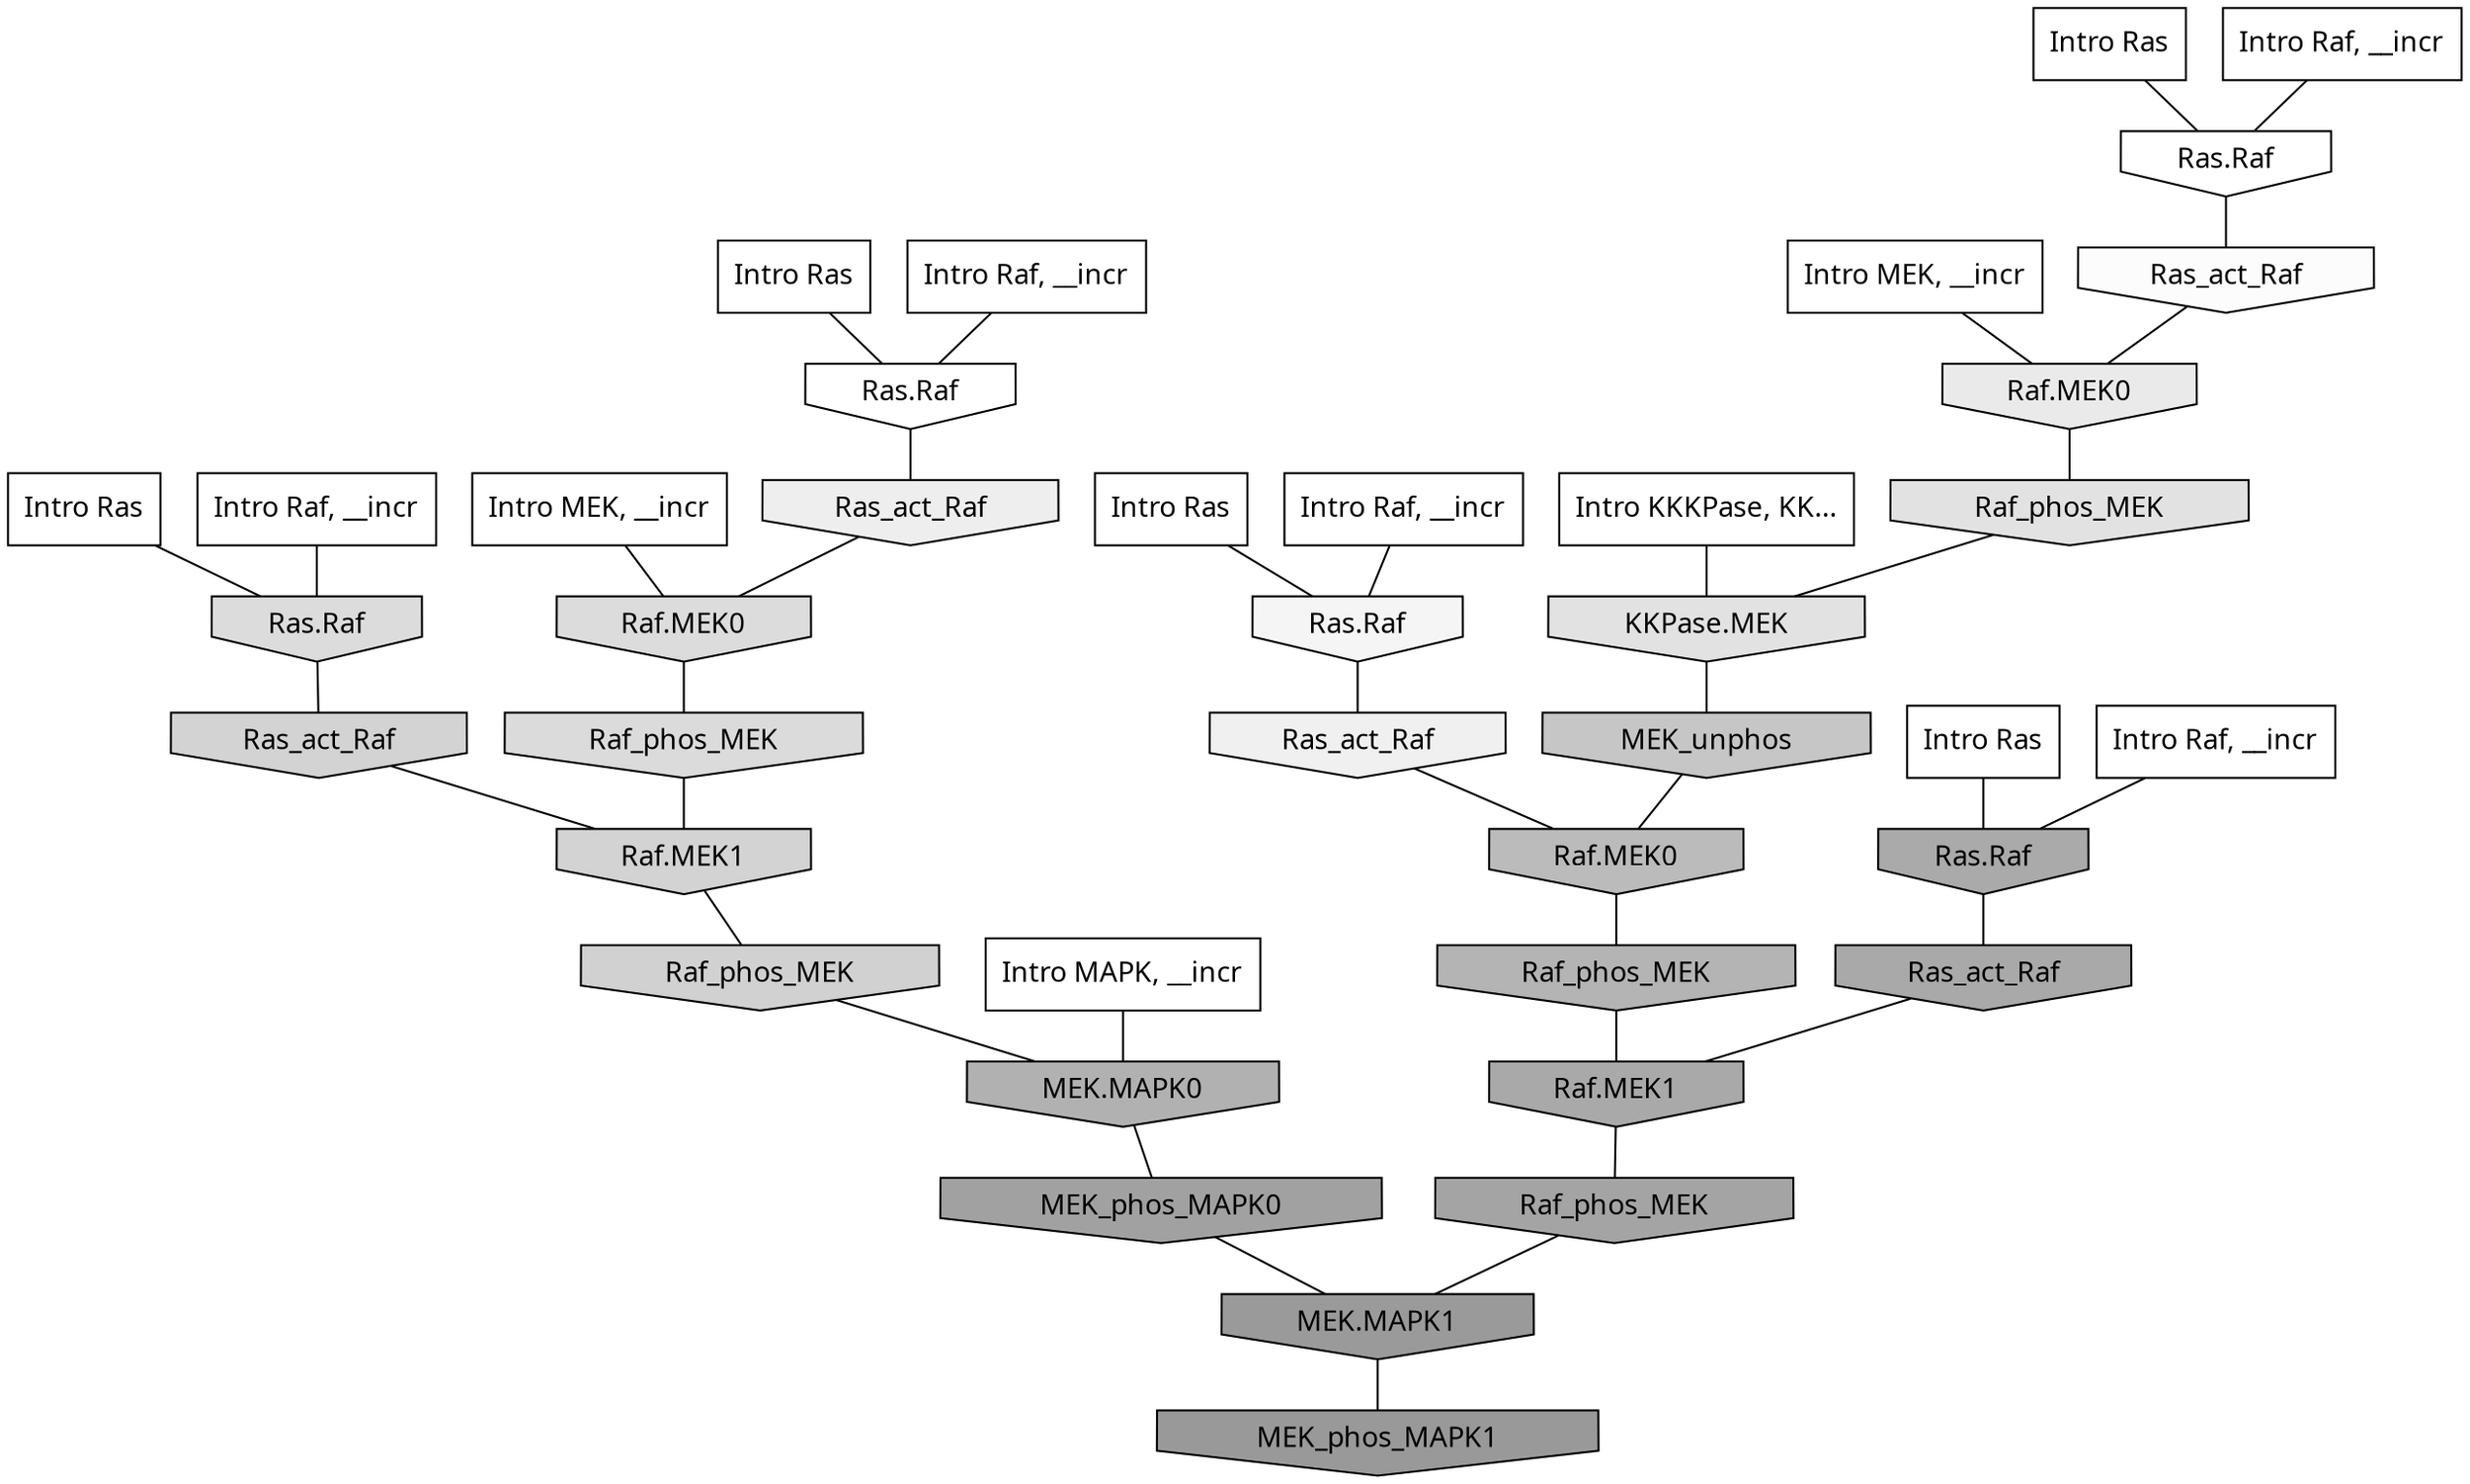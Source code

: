 digraph G{
  rankdir="TB";
  ranksep=0.30;
  node [fontname="CMU Serif"];
  edge [fontname="CMU Serif"];
  
  2 [label="Intro Ras", shape=rectangle, style=filled, fillcolor="0.000 0.000 1.000"]
  
  5 [label="Intro Ras", shape=rectangle, style=filled, fillcolor="0.000 0.000 1.000"]
  
  21 [label="Intro Ras", shape=rectangle, style=filled, fillcolor="0.000 0.000 1.000"]
  
  24 [label="Intro Ras", shape=rectangle, style=filled, fillcolor="0.000 0.000 1.000"]
  
  55 [label="Intro Ras", shape=rectangle, style=filled, fillcolor="0.000 0.000 1.000"]
  
  277 [label="Intro Raf, __incr", shape=rectangle, style=filled, fillcolor="0.000 0.000 1.000"]
  
  408 [label="Intro Raf, __incr", shape=rectangle, style=filled, fillcolor="0.000 0.000 1.000"]
  
  411 [label="Intro Raf, __incr", shape=rectangle, style=filled, fillcolor="0.000 0.000 1.000"]
  
  449 [label="Intro Raf, __incr", shape=rectangle, style=filled, fillcolor="0.000 0.000 1.000"]
  
  612 [label="Intro Raf, __incr", shape=rectangle, style=filled, fillcolor="0.000 0.000 1.000"]
  
  1663 [label="Intro MEK, __incr", shape=rectangle, style=filled, fillcolor="0.000 0.000 1.000"]
  
  1698 [label="Intro MEK, __incr", shape=rectangle, style=filled, fillcolor="0.000 0.000 1.000"]
  
  2314 [label="Intro MAPK, __incr", shape=rectangle, style=filled, fillcolor="0.000 0.000 1.000"]
  
  3192 [label="Intro KKKPase, KK...", shape=rectangle, style=filled, fillcolor="0.000 0.000 1.000"]
  
  3205 [label="Ras.Raf", shape=invhouse, style=filled, fillcolor="0.000 0.000 1.000"]
  
  3256 [label="Ras.Raf", shape=invhouse, style=filled, fillcolor="0.000 0.000 1.000"]
  
  3404 [label="Ras_act_Raf", shape=invhouse, style=filled, fillcolor="0.000 0.000 0.985"]
  
  3562 [label="Ras.Raf", shape=invhouse, style=filled, fillcolor="0.000 0.000 0.958"]
  
  3738 [label="Ras_act_Raf", shape=invhouse, style=filled, fillcolor="0.000 0.000 0.938"]
  
  3805 [label="Ras_act_Raf", shape=invhouse, style=filled, fillcolor="0.000 0.000 0.932"]
  
  4035 [label="Raf.MEK0", shape=invhouse, style=filled, fillcolor="0.000 0.000 0.917"]
  
  4463 [label="Raf_phos_MEK", shape=invhouse, style=filled, fillcolor="0.000 0.000 0.884"]
  
  4481 [label="KKPase.MEK", shape=invhouse, style=filled, fillcolor="0.000 0.000 0.883"]
  
  4794 [label="Raf.MEK0", shape=invhouse, style=filled, fillcolor="0.000 0.000 0.862"]
  
  4812 [label="Ras.Raf", shape=invhouse, style=filled, fillcolor="0.000 0.000 0.861"]
  
  4870 [label="Raf_phos_MEK", shape=invhouse, style=filled, fillcolor="0.000 0.000 0.857"]
  
  5395 [label="Ras_act_Raf", shape=invhouse, style=filled, fillcolor="0.000 0.000 0.825"]
  
  5398 [label="Raf.MEK1", shape=invhouse, style=filled, fillcolor="0.000 0.000 0.825"]
  
  5461 [label="Raf_phos_MEK", shape=invhouse, style=filled, fillcolor="0.000 0.000 0.819"]
  
  6206 [label="MEK_unphos", shape=invhouse, style=filled, fillcolor="0.000 0.000 0.775"]
  
  7265 [label="Raf.MEK0", shape=invhouse, style=filled, fillcolor="0.000 0.000 0.732"]
  
  8000 [label="Raf_phos_MEK", shape=invhouse, style=filled, fillcolor="0.000 0.000 0.707"]
  
  8449 [label="MEK.MAPK0", shape=invhouse, style=filled, fillcolor="0.000 0.000 0.693"]
  
  9338 [label="Ras.Raf", shape=invhouse, style=filled, fillcolor="0.000 0.000 0.666"]
  
  9409 [label="Ras_act_Raf", shape=invhouse, style=filled, fillcolor="0.000 0.000 0.663"]
  
  9419 [label="Raf.MEK1", shape=invhouse, style=filled, fillcolor="0.000 0.000 0.663"]
  
  10339 [label="Raf_phos_MEK", shape=invhouse, style=filled, fillcolor="0.000 0.000 0.642"]
  
  10870 [label="MEK_phos_MAPK0", shape=invhouse, style=filled, fillcolor="0.000 0.000 0.630"]
  
  12155 [label="MEK.MAPK1", shape=invhouse, style=filled, fillcolor="0.000 0.000 0.605"]
  
  12399 [label="MEK_phos_MAPK1", shape=invhouse, style=filled, fillcolor="0.000 0.000 0.600"]
  
  
  12155 -> 12399 [dir=none, color="0.000 0.000 0.000"] 
  10870 -> 12155 [dir=none, color="0.000 0.000 0.000"] 
  10339 -> 12155 [dir=none, color="0.000 0.000 0.000"] 
  9419 -> 10339 [dir=none, color="0.000 0.000 0.000"] 
  9409 -> 9419 [dir=none, color="0.000 0.000 0.000"] 
  9338 -> 9409 [dir=none, color="0.000 0.000 0.000"] 
  8449 -> 10870 [dir=none, color="0.000 0.000 0.000"] 
  8000 -> 9419 [dir=none, color="0.000 0.000 0.000"] 
  7265 -> 8000 [dir=none, color="0.000 0.000 0.000"] 
  6206 -> 7265 [dir=none, color="0.000 0.000 0.000"] 
  5461 -> 8449 [dir=none, color="0.000 0.000 0.000"] 
  5398 -> 5461 [dir=none, color="0.000 0.000 0.000"] 
  5395 -> 5398 [dir=none, color="0.000 0.000 0.000"] 
  4870 -> 5398 [dir=none, color="0.000 0.000 0.000"] 
  4812 -> 5395 [dir=none, color="0.000 0.000 0.000"] 
  4794 -> 4870 [dir=none, color="0.000 0.000 0.000"] 
  4481 -> 6206 [dir=none, color="0.000 0.000 0.000"] 
  4463 -> 4481 [dir=none, color="0.000 0.000 0.000"] 
  4035 -> 4463 [dir=none, color="0.000 0.000 0.000"] 
  3805 -> 4794 [dir=none, color="0.000 0.000 0.000"] 
  3738 -> 7265 [dir=none, color="0.000 0.000 0.000"] 
  3562 -> 3738 [dir=none, color="0.000 0.000 0.000"] 
  3404 -> 4035 [dir=none, color="0.000 0.000 0.000"] 
  3256 -> 3404 [dir=none, color="0.000 0.000 0.000"] 
  3205 -> 3805 [dir=none, color="0.000 0.000 0.000"] 
  3192 -> 4481 [dir=none, color="0.000 0.000 0.000"] 
  2314 -> 8449 [dir=none, color="0.000 0.000 0.000"] 
  1698 -> 4035 [dir=none, color="0.000 0.000 0.000"] 
  1663 -> 4794 [dir=none, color="0.000 0.000 0.000"] 
  612 -> 3205 [dir=none, color="0.000 0.000 0.000"] 
  449 -> 9338 [dir=none, color="0.000 0.000 0.000"] 
  411 -> 3562 [dir=none, color="0.000 0.000 0.000"] 
  408 -> 4812 [dir=none, color="0.000 0.000 0.000"] 
  277 -> 3256 [dir=none, color="0.000 0.000 0.000"] 
  55 -> 3205 [dir=none, color="0.000 0.000 0.000"] 
  24 -> 3256 [dir=none, color="0.000 0.000 0.000"] 
  21 -> 4812 [dir=none, color="0.000 0.000 0.000"] 
  5 -> 9338 [dir=none, color="0.000 0.000 0.000"] 
  2 -> 3562 [dir=none, color="0.000 0.000 0.000"] 
  
  }
